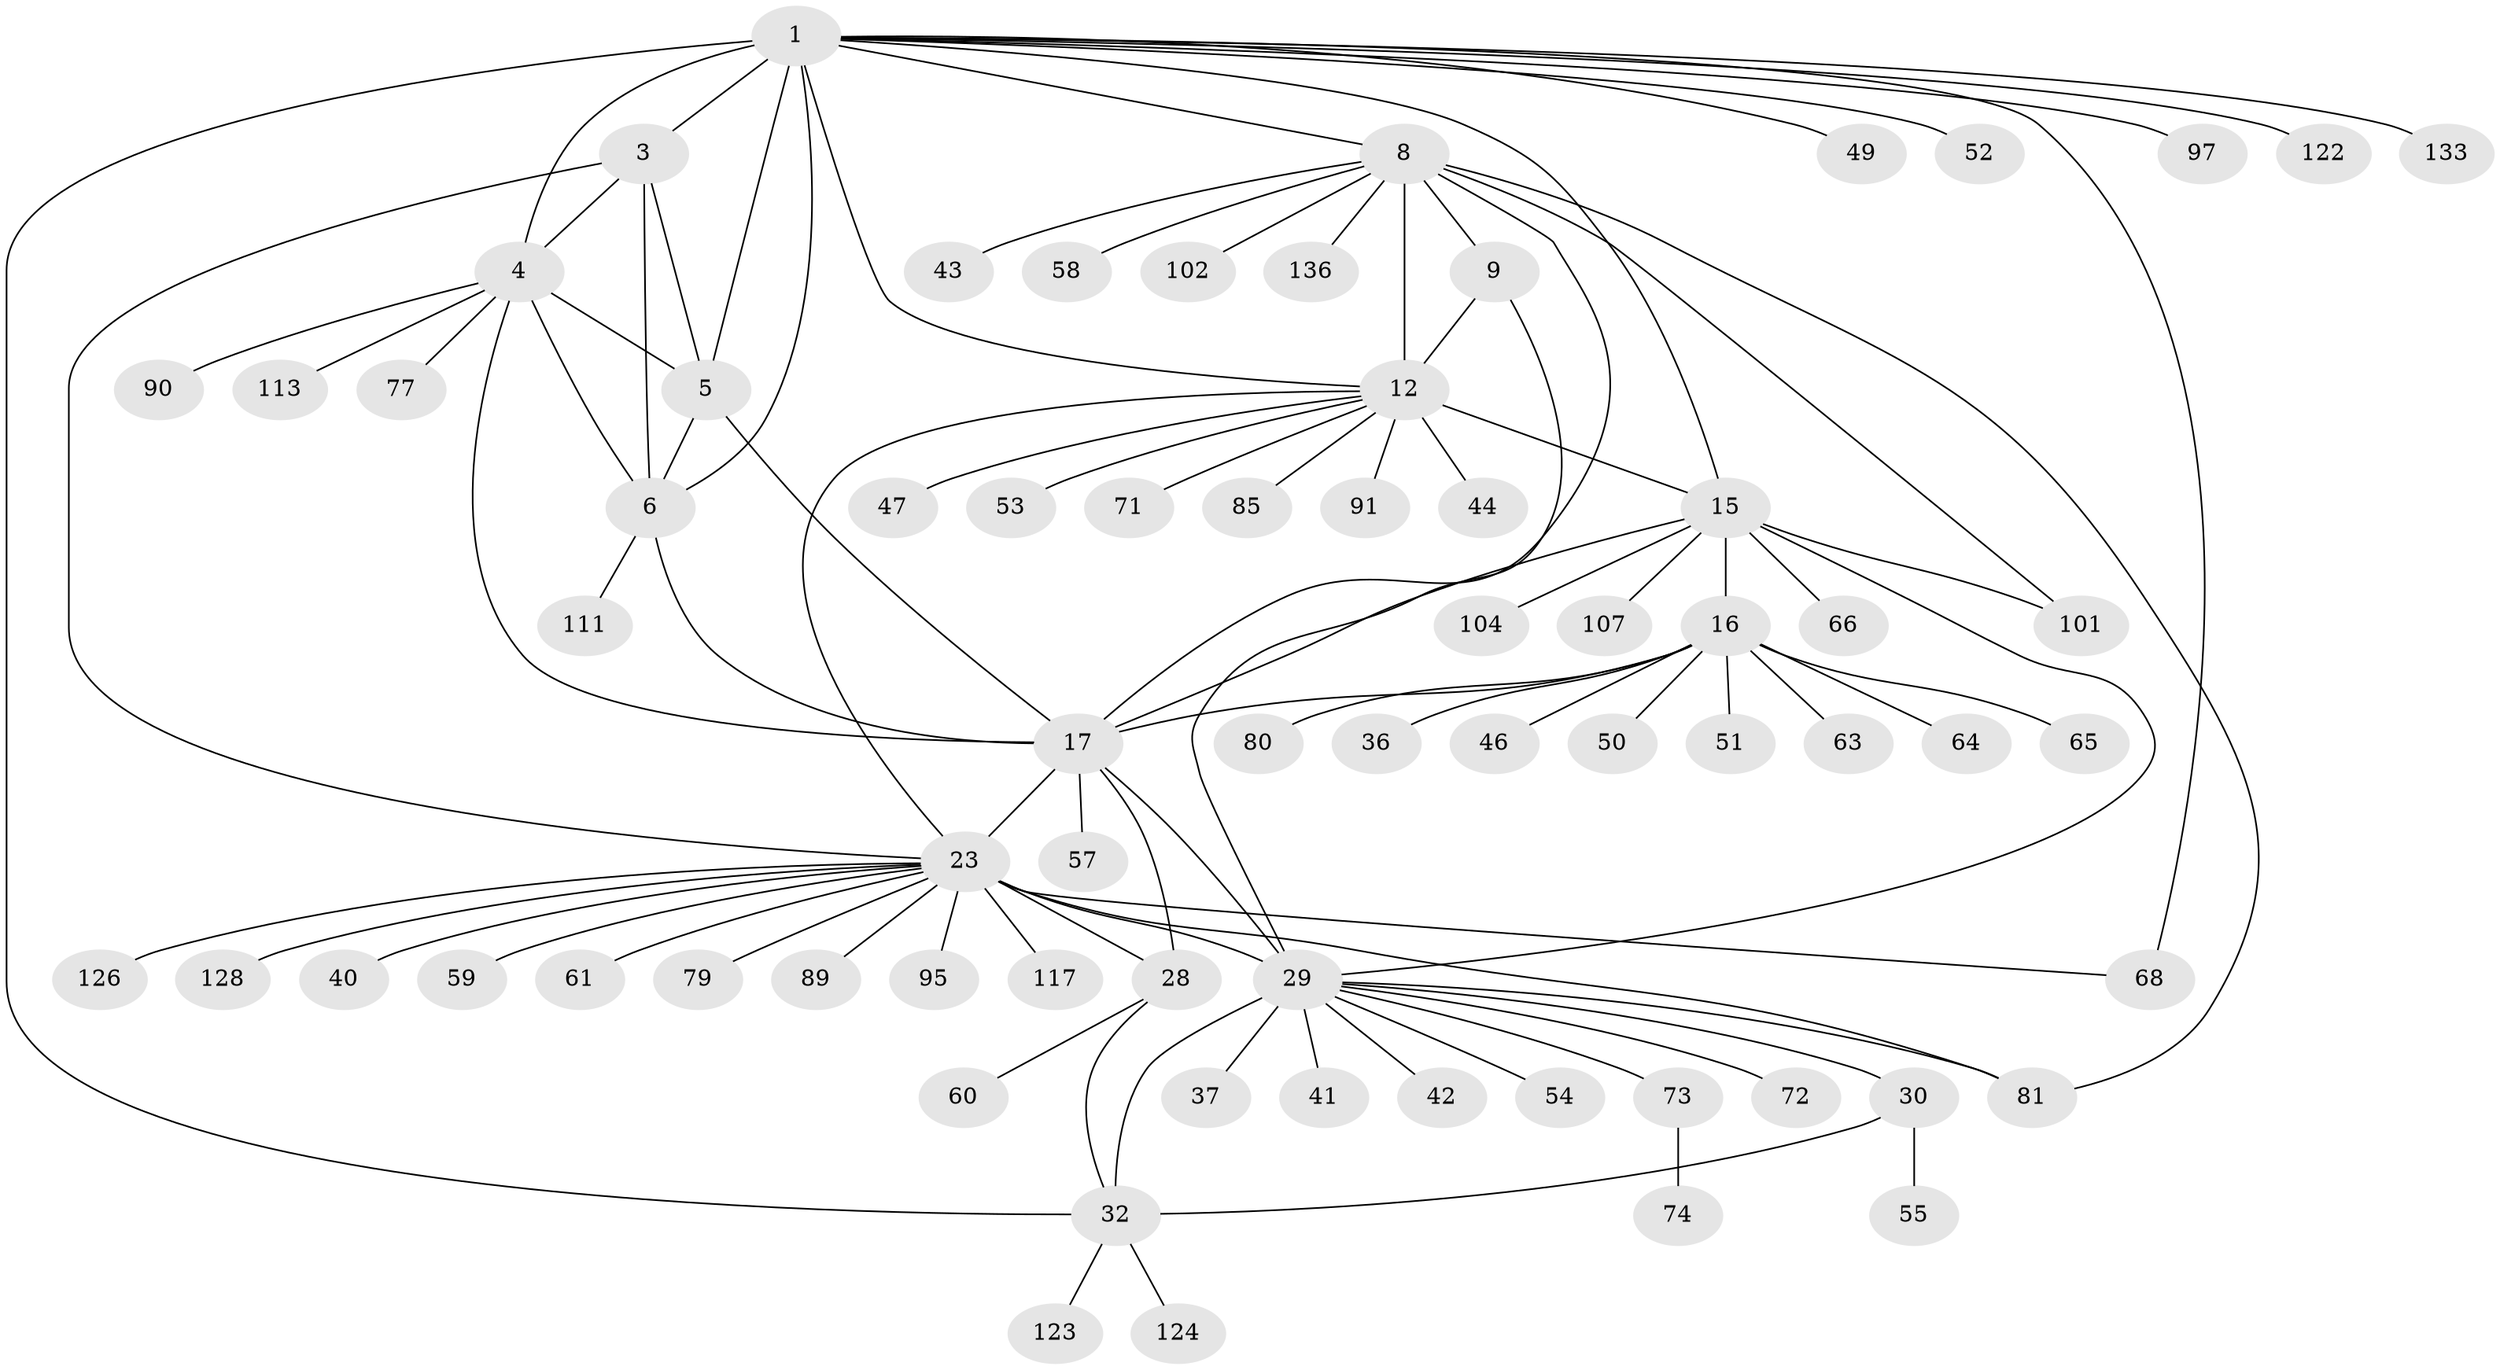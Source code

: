 // original degree distribution, {12: 0.014184397163120567, 9: 0.0070921985815602835, 7: 0.0425531914893617, 10: 0.03546099290780142, 8: 0.06382978723404255, 13: 0.03546099290780142, 6: 0.02127659574468085, 14: 0.014184397163120567, 11: 0.014184397163120567, 1: 0.5957446808510638, 3: 0.028368794326241134, 2: 0.10638297872340426, 4: 0.02127659574468085}
// Generated by graph-tools (version 1.1) at 2025/16/03/09/25 04:16:03]
// undirected, 70 vertices, 96 edges
graph export_dot {
graph [start="1"]
  node [color=gray90,style=filled];
  1 [super="+2+7"];
  3;
  4;
  5 [super="+139+69"];
  6;
  8 [super="+10"];
  9 [super="+11"];
  12 [super="+13+62+56+137+115+67+14"];
  15;
  16 [super="+18+20"];
  17 [super="+82+99+112+19"];
  23 [super="+24+27+25+38"];
  28 [super="+76"];
  29 [super="+31+118+34+35"];
  30 [super="+125"];
  32 [super="+33"];
  36;
  37;
  40;
  41;
  42;
  43;
  44;
  46;
  47;
  49 [super="+106"];
  50;
  51;
  52;
  53 [super="+131+78"];
  54;
  55 [super="+114"];
  57;
  58;
  59;
  60;
  61;
  63;
  64;
  65 [super="+109"];
  66;
  68;
  71;
  72;
  73 [super="+120+100"];
  74;
  77;
  79;
  80;
  81 [super="+132+138"];
  85;
  89;
  90;
  91;
  95;
  97;
  101;
  102 [super="+110"];
  104;
  107;
  111;
  113;
  117;
  122;
  123;
  124;
  126;
  128;
  133;
  136;
  1 -- 3 [weight=3];
  1 -- 4 [weight=3];
  1 -- 5 [weight=3];
  1 -- 6 [weight=3];
  1 -- 8;
  1 -- 15;
  1 -- 32;
  1 -- 68;
  1 -- 133;
  1 -- 49;
  1 -- 52;
  1 -- 97;
  1 -- 122;
  1 -- 12;
  3 -- 4;
  3 -- 5;
  3 -- 6;
  3 -- 23;
  4 -- 5;
  4 -- 6;
  4 -- 77;
  4 -- 90;
  4 -- 113;
  4 -- 17;
  5 -- 6;
  5 -- 17;
  6 -- 111;
  6 -- 17;
  8 -- 9 [weight=4];
  8 -- 12 [weight=6];
  8 -- 43;
  8 -- 58;
  8 -- 81;
  8 -- 101;
  8 -- 102;
  8 -- 136;
  8 -- 17 [weight=2];
  9 -- 12 [weight=6];
  9 -- 29;
  12 -- 47;
  12 -- 71;
  12 -- 91;
  12 -- 85;
  12 -- 15;
  12 -- 53;
  12 -- 44;
  12 -- 23;
  15 -- 16 [weight=4];
  15 -- 17 [weight=2];
  15 -- 66;
  15 -- 101;
  15 -- 104;
  15 -- 107;
  15 -- 29;
  16 -- 17 [weight=8];
  16 -- 51;
  16 -- 64;
  16 -- 65;
  16 -- 36;
  16 -- 46;
  16 -- 80;
  16 -- 50;
  16 -- 63;
  17 -- 23 [weight=6];
  17 -- 57;
  17 -- 28;
  17 -- 29;
  23 -- 28 [weight=5];
  23 -- 128;
  23 -- 117;
  23 -- 59;
  23 -- 126;
  23 -- 68;
  23 -- 40;
  23 -- 79;
  23 -- 81;
  23 -- 29;
  23 -- 89;
  23 -- 61;
  23 -- 95;
  28 -- 60;
  28 -- 32;
  29 -- 30 [weight=4];
  29 -- 32 [weight=8];
  29 -- 72;
  29 -- 54;
  29 -- 41;
  29 -- 42;
  29 -- 81;
  29 -- 37;
  29 -- 73;
  30 -- 32 [weight=2];
  30 -- 55;
  32 -- 123;
  32 -- 124;
  73 -- 74;
}
